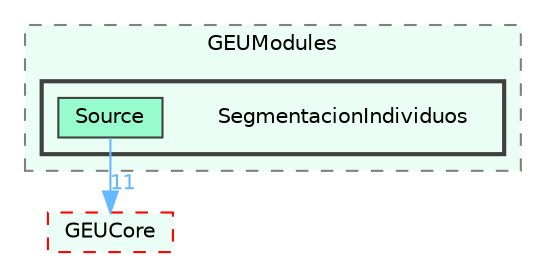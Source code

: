 digraph "C:/GEU/GEUModules/SegmentacionIndividuos"
{
 // LATEX_PDF_SIZE
  bgcolor="transparent";
  edge [fontname=Helvetica,fontsize=10,labelfontname=Helvetica,labelfontsize=10];
  node [fontname=Helvetica,fontsize=10,shape=box,height=0.2,width=0.4];
  compound=true
  subgraph clusterdir_70e1bd6aad29eaa9efcef7cf630be9eb {
    graph [ bgcolor="#ebfef5", pencolor="grey50", label="GEUModules", fontname=Helvetica,fontsize=10 style="filled,dashed", URL="dir_70e1bd6aad29eaa9efcef7cf630be9eb.html",tooltip=""]
  subgraph clusterdir_f7c8e4a992185da6f82f0cffbd04253f {
    graph [ bgcolor="#ebfef5", pencolor="grey25", label="", fontname=Helvetica,fontsize=10 style="filled,bold", URL="dir_f7c8e4a992185da6f82f0cffbd04253f.html",tooltip=""]
    dir_f7c8e4a992185da6f82f0cffbd04253f [shape=plaintext, label="SegmentacionIndividuos"];
  dir_8e6161e8534bd045af52f4042b52fc5e [label="Source", fillcolor="#98fdce", color="grey25", style="filled", URL="dir_8e6161e8534bd045af52f4042b52fc5e.html",tooltip=""];
  }
  }
  dir_27e7292ccf631aad9354b9464cb90a84 [label="GEUCore", fillcolor="#ebfef5", color="red", style="filled,dashed", URL="dir_27e7292ccf631aad9354b9464cb90a84.html",tooltip=""];
  dir_8e6161e8534bd045af52f4042b52fc5e->dir_27e7292ccf631aad9354b9464cb90a84 [headlabel="11", labeldistance=1.5 headhref="dir_000041_000015.html" href="dir_000041_000015.html" color="steelblue1" fontcolor="steelblue1"];
}
